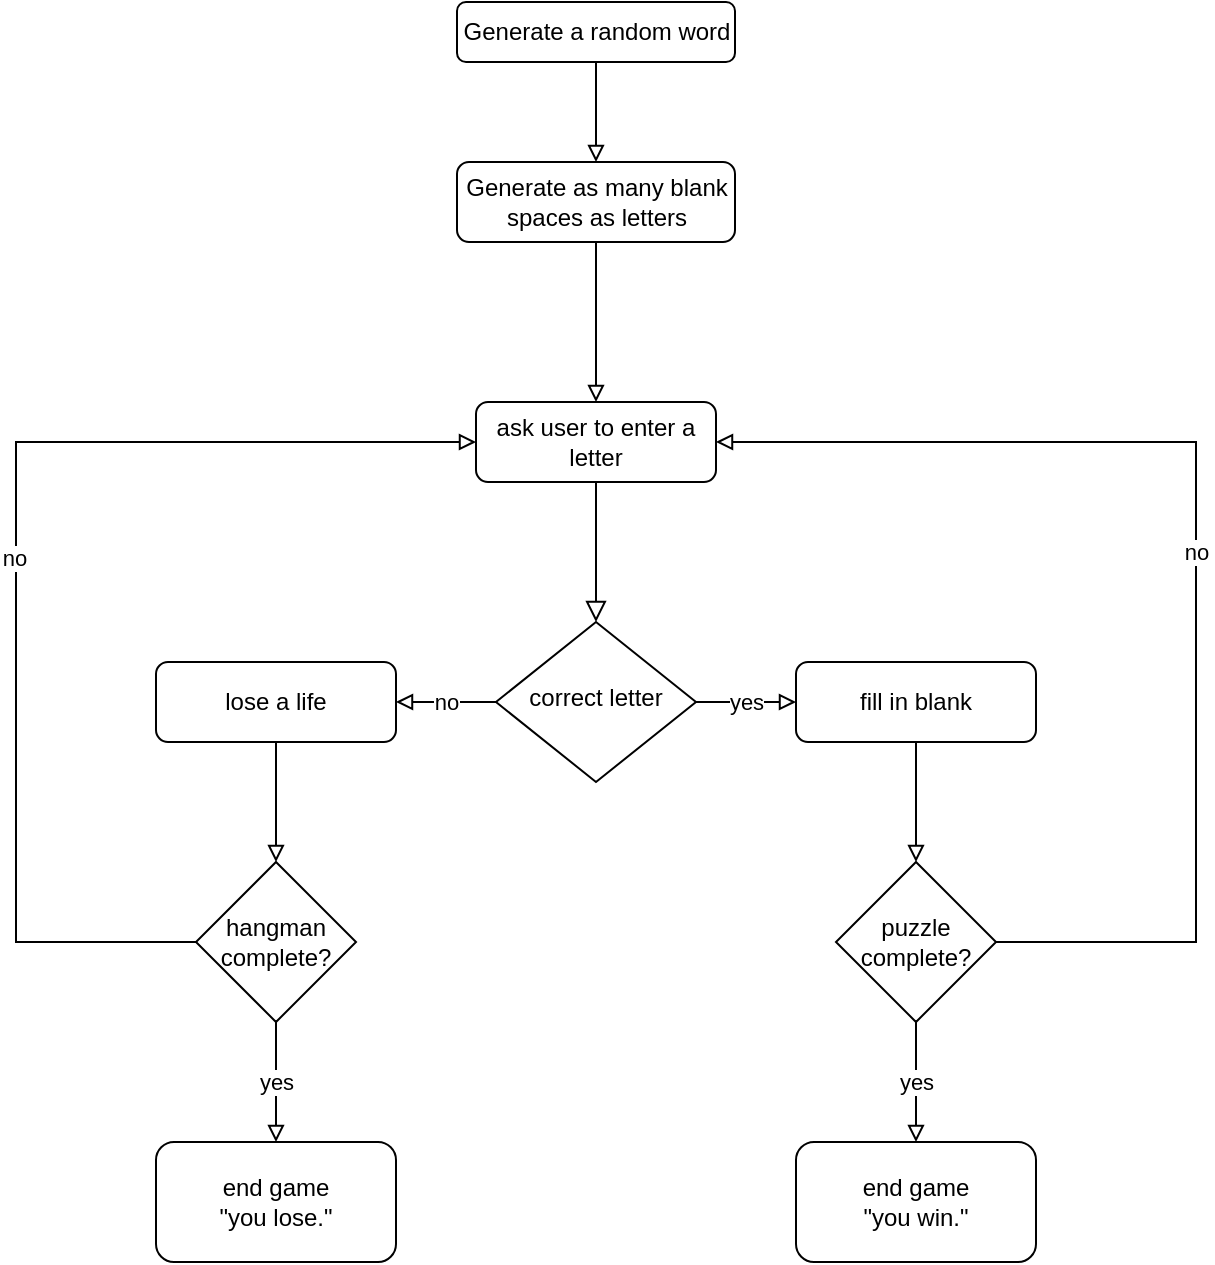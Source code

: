 <mxfile version="15.7.3" type="github">
  <diagram id="C5RBs43oDa-KdzZeNtuy" name="Page-1">
    <mxGraphModel dx="1422" dy="666" grid="1" gridSize="10" guides="1" tooltips="1" connect="1" arrows="1" fold="1" page="1" pageScale="1" pageWidth="827" pageHeight="1169" math="0" shadow="0">
      <root>
        <mxCell id="WIyWlLk6GJQsqaUBKTNV-0" />
        <mxCell id="WIyWlLk6GJQsqaUBKTNV-1" parent="WIyWlLk6GJQsqaUBKTNV-0" />
        <mxCell id="WIyWlLk6GJQsqaUBKTNV-2" value="" style="rounded=0;html=1;jettySize=auto;orthogonalLoop=1;fontSize=11;endArrow=block;endFill=0;endSize=8;strokeWidth=1;shadow=0;labelBackgroundColor=none;edgeStyle=orthogonalEdgeStyle;" parent="WIyWlLk6GJQsqaUBKTNV-1" source="WIyWlLk6GJQsqaUBKTNV-3" target="WIyWlLk6GJQsqaUBKTNV-6" edge="1">
          <mxGeometry relative="1" as="geometry" />
        </mxCell>
        <mxCell id="WIyWlLk6GJQsqaUBKTNV-3" value="ask user to enter a letter" style="rounded=1;whiteSpace=wrap;html=1;fontSize=12;glass=0;strokeWidth=1;shadow=0;" parent="WIyWlLk6GJQsqaUBKTNV-1" vertex="1">
          <mxGeometry x="351" y="240" width="120" height="40" as="geometry" />
        </mxCell>
        <mxCell id="3BH-mcbvH8UHdI_xfYBK-0" value="no" style="edgeStyle=orthogonalEdgeStyle;rounded=0;orthogonalLoop=1;jettySize=auto;html=1;exitX=0;exitY=0.5;exitDx=0;exitDy=0;entryX=1;entryY=0.5;entryDx=0;entryDy=0;endArrow=block;endFill=0;" parent="WIyWlLk6GJQsqaUBKTNV-1" source="WIyWlLk6GJQsqaUBKTNV-6" target="WIyWlLk6GJQsqaUBKTNV-12" edge="1">
          <mxGeometry relative="1" as="geometry">
            <mxPoint x="321" y="390" as="targetPoint" />
          </mxGeometry>
        </mxCell>
        <mxCell id="3BH-mcbvH8UHdI_xfYBK-13" value="yes" style="edgeStyle=orthogonalEdgeStyle;rounded=0;orthogonalLoop=1;jettySize=auto;html=1;endArrow=block;endFill=0;" parent="WIyWlLk6GJQsqaUBKTNV-1" source="WIyWlLk6GJQsqaUBKTNV-6" target="WIyWlLk6GJQsqaUBKTNV-7" edge="1">
          <mxGeometry relative="1" as="geometry" />
        </mxCell>
        <mxCell id="WIyWlLk6GJQsqaUBKTNV-6" value="correct letter" style="rhombus;whiteSpace=wrap;html=1;shadow=0;fontFamily=Helvetica;fontSize=12;align=center;strokeWidth=1;spacing=6;spacingTop=-4;" parent="WIyWlLk6GJQsqaUBKTNV-1" vertex="1">
          <mxGeometry x="361" y="350" width="100" height="80" as="geometry" />
        </mxCell>
        <mxCell id="3BH-mcbvH8UHdI_xfYBK-19" value="" style="edgeStyle=orthogonalEdgeStyle;rounded=0;orthogonalLoop=1;jettySize=auto;html=1;endArrow=block;endFill=0;" parent="WIyWlLk6GJQsqaUBKTNV-1" source="WIyWlLk6GJQsqaUBKTNV-7" target="3BH-mcbvH8UHdI_xfYBK-1" edge="1">
          <mxGeometry relative="1" as="geometry" />
        </mxCell>
        <mxCell id="WIyWlLk6GJQsqaUBKTNV-7" value="fill in blank" style="rounded=1;whiteSpace=wrap;html=1;fontSize=12;glass=0;strokeWidth=1;shadow=0;" parent="WIyWlLk6GJQsqaUBKTNV-1" vertex="1">
          <mxGeometry x="511" y="370" width="120" height="40" as="geometry" />
        </mxCell>
        <mxCell id="3BH-mcbvH8UHdI_xfYBK-18" value="" style="edgeStyle=orthogonalEdgeStyle;rounded=0;orthogonalLoop=1;jettySize=auto;html=1;endArrow=block;endFill=0;" parent="WIyWlLk6GJQsqaUBKTNV-1" source="WIyWlLk6GJQsqaUBKTNV-12" target="3BH-mcbvH8UHdI_xfYBK-6" edge="1">
          <mxGeometry relative="1" as="geometry" />
        </mxCell>
        <mxCell id="WIyWlLk6GJQsqaUBKTNV-12" value="lose a life" style="rounded=1;whiteSpace=wrap;html=1;fontSize=12;glass=0;strokeWidth=1;shadow=0;" parent="WIyWlLk6GJQsqaUBKTNV-1" vertex="1">
          <mxGeometry x="191" y="370" width="120" height="40" as="geometry" />
        </mxCell>
        <mxCell id="3BH-mcbvH8UHdI_xfYBK-11" value="yes" style="edgeStyle=orthogonalEdgeStyle;rounded=0;orthogonalLoop=1;jettySize=auto;html=1;endArrow=block;endFill=0;" parent="WIyWlLk6GJQsqaUBKTNV-1" source="3BH-mcbvH8UHdI_xfYBK-1" target="3BH-mcbvH8UHdI_xfYBK-9" edge="1">
          <mxGeometry relative="1" as="geometry" />
        </mxCell>
        <mxCell id="3BH-mcbvH8UHdI_xfYBK-15" value="no" style="edgeStyle=orthogonalEdgeStyle;rounded=0;orthogonalLoop=1;jettySize=auto;html=1;entryX=1;entryY=0.5;entryDx=0;entryDy=0;endArrow=block;endFill=0;" parent="WIyWlLk6GJQsqaUBKTNV-1" source="3BH-mcbvH8UHdI_xfYBK-1" target="WIyWlLk6GJQsqaUBKTNV-3" edge="1">
          <mxGeometry relative="1" as="geometry">
            <Array as="points">
              <mxPoint x="711" y="510" />
              <mxPoint x="711" y="260" />
            </Array>
          </mxGeometry>
        </mxCell>
        <mxCell id="3BH-mcbvH8UHdI_xfYBK-1" value="puzzle complete?" style="rhombus;whiteSpace=wrap;html=1;" parent="WIyWlLk6GJQsqaUBKTNV-1" vertex="1">
          <mxGeometry x="531" y="470" width="80" height="80" as="geometry" />
        </mxCell>
        <mxCell id="3BH-mcbvH8UHdI_xfYBK-10" value="yes" style="edgeStyle=orthogonalEdgeStyle;rounded=0;orthogonalLoop=1;jettySize=auto;html=1;endArrow=block;endFill=0;" parent="WIyWlLk6GJQsqaUBKTNV-1" source="3BH-mcbvH8UHdI_xfYBK-6" target="3BH-mcbvH8UHdI_xfYBK-8" edge="1">
          <mxGeometry relative="1" as="geometry" />
        </mxCell>
        <mxCell id="3BH-mcbvH8UHdI_xfYBK-14" style="edgeStyle=orthogonalEdgeStyle;rounded=0;orthogonalLoop=1;jettySize=auto;html=1;entryX=0;entryY=0.5;entryDx=0;entryDy=0;endArrow=block;endFill=0;" parent="WIyWlLk6GJQsqaUBKTNV-1" source="3BH-mcbvH8UHdI_xfYBK-6" target="WIyWlLk6GJQsqaUBKTNV-3" edge="1">
          <mxGeometry relative="1" as="geometry">
            <Array as="points">
              <mxPoint x="121" y="510" />
              <mxPoint x="121" y="260" />
            </Array>
          </mxGeometry>
        </mxCell>
        <mxCell id="3BH-mcbvH8UHdI_xfYBK-17" value="no" style="edgeLabel;html=1;align=center;verticalAlign=middle;resizable=0;points=[];" parent="3BH-mcbvH8UHdI_xfYBK-14" vertex="1" connectable="0">
          <mxGeometry x="-0.011" y="1" relative="1" as="geometry">
            <mxPoint as="offset" />
          </mxGeometry>
        </mxCell>
        <mxCell id="3BH-mcbvH8UHdI_xfYBK-6" value="hangman complete?" style="rhombus;whiteSpace=wrap;html=1;" parent="WIyWlLk6GJQsqaUBKTNV-1" vertex="1">
          <mxGeometry x="211" y="470" width="80" height="80" as="geometry" />
        </mxCell>
        <mxCell id="3BH-mcbvH8UHdI_xfYBK-8" value="&lt;div&gt;end game&lt;/div&gt;&lt;div&gt;&quot;you lose.&quot;&lt;br&gt;&lt;/div&gt;" style="rounded=1;whiteSpace=wrap;html=1;" parent="WIyWlLk6GJQsqaUBKTNV-1" vertex="1">
          <mxGeometry x="191" y="610" width="120" height="60" as="geometry" />
        </mxCell>
        <mxCell id="3BH-mcbvH8UHdI_xfYBK-9" value="&lt;div&gt;end game&lt;/div&gt;&lt;div&gt;&quot;you win.&quot;&lt;br&gt;&lt;/div&gt;" style="rounded=1;whiteSpace=wrap;html=1;" parent="WIyWlLk6GJQsqaUBKTNV-1" vertex="1">
          <mxGeometry x="511" y="610" width="120" height="60" as="geometry" />
        </mxCell>
        <mxCell id="3BH-mcbvH8UHdI_xfYBK-22" value="" style="edgeStyle=orthogonalEdgeStyle;rounded=0;orthogonalLoop=1;jettySize=auto;html=1;endArrow=block;endFill=0;" parent="WIyWlLk6GJQsqaUBKTNV-1" source="3BH-mcbvH8UHdI_xfYBK-20" target="3BH-mcbvH8UHdI_xfYBK-21" edge="1">
          <mxGeometry relative="1" as="geometry" />
        </mxCell>
        <mxCell id="3BH-mcbvH8UHdI_xfYBK-20" value="Generate a random word" style="rounded=1;whiteSpace=wrap;html=1;" parent="WIyWlLk6GJQsqaUBKTNV-1" vertex="1">
          <mxGeometry x="341.5" y="40" width="139" height="30" as="geometry" />
        </mxCell>
        <mxCell id="3BH-mcbvH8UHdI_xfYBK-23" value="" style="edgeStyle=orthogonalEdgeStyle;rounded=0;orthogonalLoop=1;jettySize=auto;html=1;endArrow=block;endFill=0;" parent="WIyWlLk6GJQsqaUBKTNV-1" source="3BH-mcbvH8UHdI_xfYBK-21" target="WIyWlLk6GJQsqaUBKTNV-3" edge="1">
          <mxGeometry relative="1" as="geometry" />
        </mxCell>
        <mxCell id="3BH-mcbvH8UHdI_xfYBK-21" value="Generate as many blank spaces as letters" style="rounded=1;whiteSpace=wrap;html=1;" parent="WIyWlLk6GJQsqaUBKTNV-1" vertex="1">
          <mxGeometry x="341.5" y="120" width="139" height="40" as="geometry" />
        </mxCell>
      </root>
    </mxGraphModel>
  </diagram>
</mxfile>
